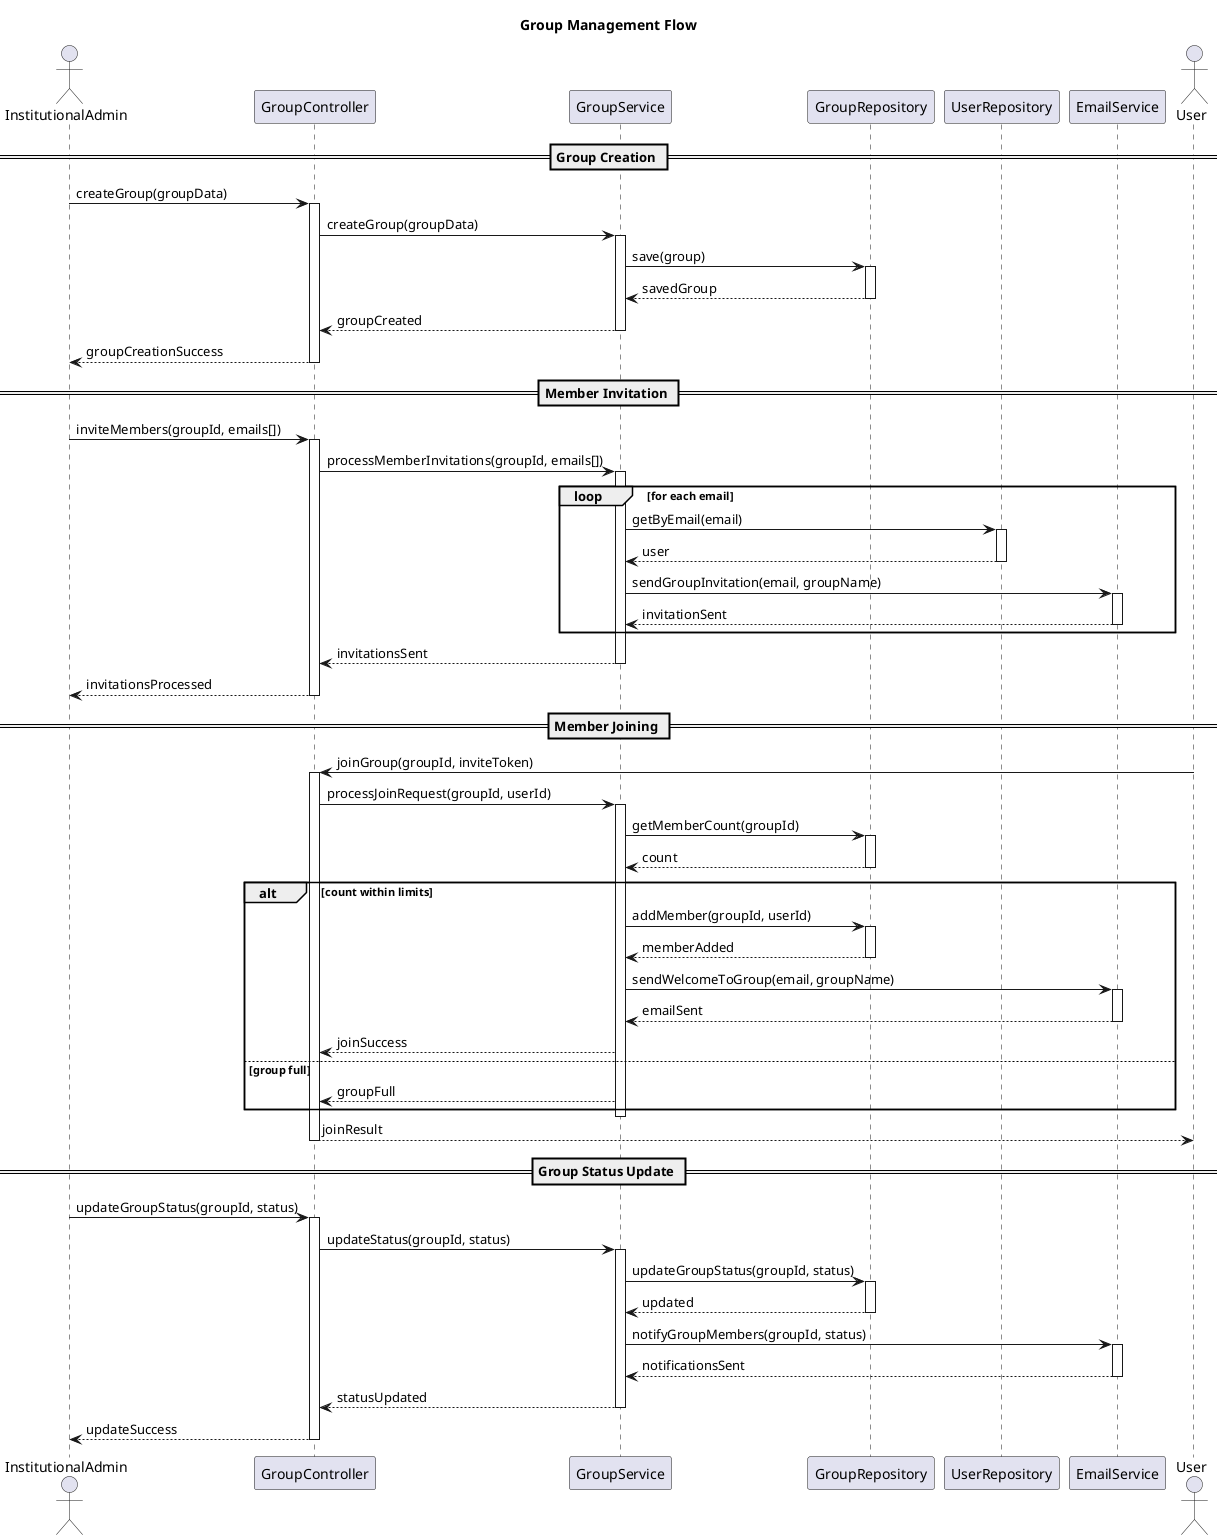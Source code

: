 @startuml
' =============================================
' Group Management Sequence Diagram
' =============================================
' This diagram illustrates the complete flow of group management operations,
' including creation, member invitation, joining, and status updates.
'
' Key Participants:
' - InstitutionalAdmin: Manages groups and members
' - User: Joins groups and receives notifications
' - GroupController: Handles group-related HTTP requests
' - GroupService: Manages group operations
' - GroupRepository: Stores group data
' - UserRepository: Manages user data
' - EmailService: Sends notifications
'
' Main Flows:
' 1. Group Creation
'    - Group data validation
'    - Group storage
'    - Success notification
'
' 2. Member Invitation
'    - Email validation
'    - Invitation processing
'    - Email notifications
'
' 3. Member Joining
'    - Invite validation
'    - Group capacity check
'    - Member addition
'    - Welcome notification
'
' 4. Group Status Update
'    - Status validation
'    - Group update
'    - Member notification
'
' Key Features:
' - Group capacity management
' - Email notifications
' - Status tracking
' - Member management
' =============================================

title Group Management Flow

actor InstitutionalAdmin
participant GroupController
participant GroupService
participant GroupRepository
participant UserRepository
participant EmailService

== Group Creation ==

InstitutionalAdmin -> GroupController: createGroup(groupData)
activate GroupController

GroupController -> GroupService: createGroup(groupData)
activate GroupService

GroupService -> GroupRepository: save(group)
activate GroupRepository
GroupRepository --> GroupService: savedGroup
deactivate GroupRepository

GroupService --> GroupController: groupCreated
deactivate GroupService

GroupController --> InstitutionalAdmin: groupCreationSuccess
deactivate GroupController

== Member Invitation ==

InstitutionalAdmin -> GroupController: inviteMembers(groupId, emails[])
activate GroupController

GroupController -> GroupService: processMemberInvitations(groupId, emails[])
activate GroupService

loop for each email
    GroupService -> UserRepository: getByEmail(email)
    activate UserRepository
    UserRepository --> GroupService: user
    deactivate UserRepository

    GroupService -> EmailService: sendGroupInvitation(email, groupName)
    activate EmailService
    EmailService --> GroupService: invitationSent
    deactivate EmailService
end

GroupService --> GroupController: invitationsSent
deactivate GroupService

GroupController --> InstitutionalAdmin: invitationsProcessed
deactivate GroupController

== Member Joining ==

actor User
User -> GroupController: joinGroup(groupId, inviteToken)
activate GroupController

GroupController -> GroupService: processJoinRequest(groupId, userId)
activate GroupService

GroupService -> GroupRepository: getMemberCount(groupId)
activate GroupRepository
GroupRepository --> GroupService: count
deactivate GroupRepository

alt count within limits
    GroupService -> GroupRepository: addMember(groupId, userId)
    activate GroupRepository
    GroupRepository --> GroupService: memberAdded
    deactivate GroupRepository

    GroupService -> EmailService: sendWelcomeToGroup(email, groupName)
    activate EmailService
    EmailService --> GroupService: emailSent
    deactivate EmailService

    GroupService --> GroupController: joinSuccess
else group full
    GroupService --> GroupController: groupFull
end

deactivate GroupService

GroupController --> User: joinResult
deactivate GroupController

== Group Status Update ==

InstitutionalAdmin -> GroupController: updateGroupStatus(groupId, status)
activate GroupController

GroupController -> GroupService: updateStatus(groupId, status)
activate GroupService

GroupService -> GroupRepository: updateGroupStatus(groupId, status)
activate GroupRepository
GroupRepository --> GroupService: updated
deactivate GroupRepository

GroupService -> EmailService: notifyGroupMembers(groupId, status)
activate EmailService
EmailService --> GroupService: notificationsSent
deactivate EmailService

GroupService --> GroupController: statusUpdated
deactivate GroupService

GroupController --> InstitutionalAdmin: updateSuccess
deactivate GroupController

@enduml 